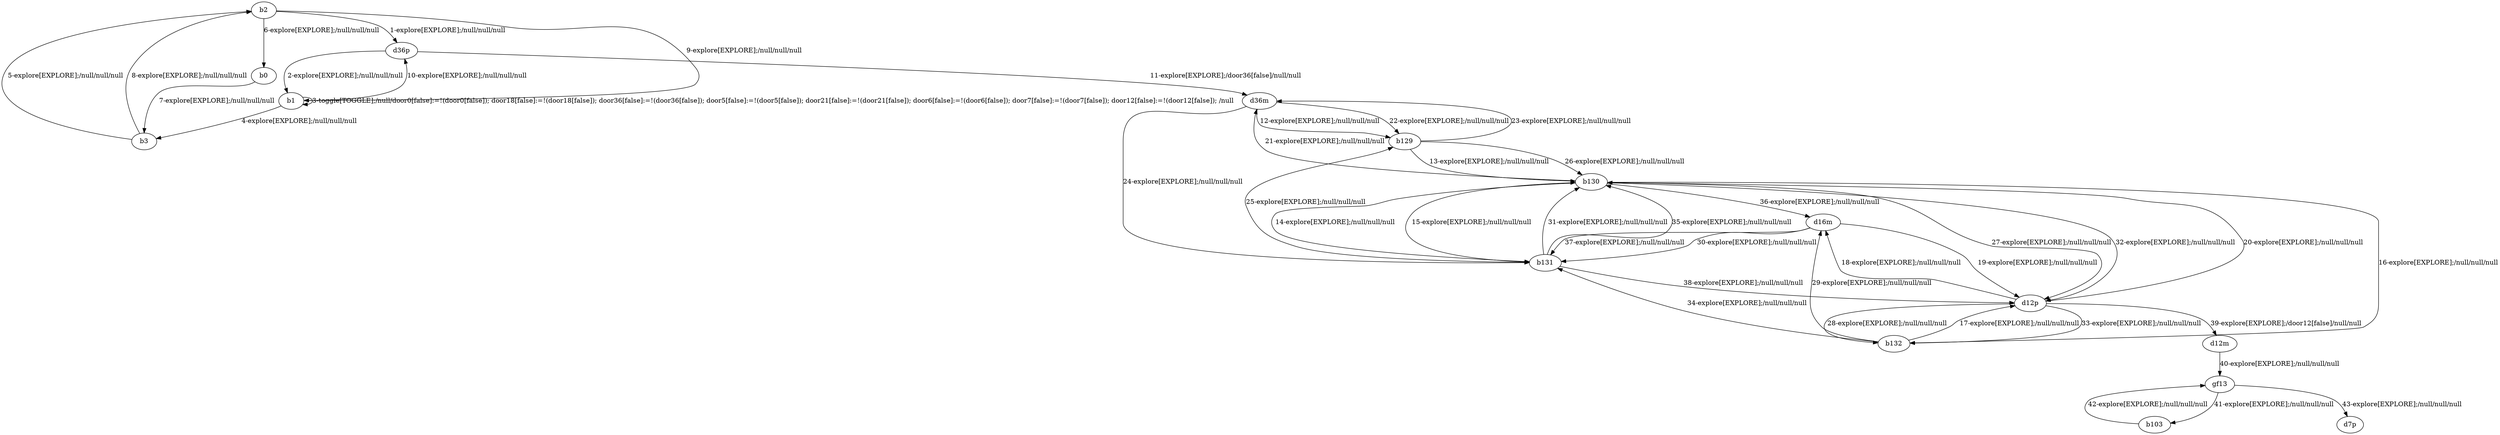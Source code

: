 # Total number of goals covered by this test: 4
# b129 --> d36m
# gf13 --> b103
# d12p --> b132
# d12p --> b130

digraph g {
"b2" -> "d36p" [label = "1-explore[EXPLORE];/null/null/null"];
"d36p" -> "b1" [label = "2-explore[EXPLORE];/null/null/null"];
"b1" -> "b1" [label = "3-toggle[TOGGLE];/null/door0[false]:=!(door0[false]); door18[false]:=!(door18[false]); door36[false]:=!(door36[false]); door5[false]:=!(door5[false]); door21[false]:=!(door21[false]); door6[false]:=!(door6[false]); door7[false]:=!(door7[false]); door12[false]:=!(door12[false]); /null"];
"b1" -> "b3" [label = "4-explore[EXPLORE];/null/null/null"];
"b3" -> "b2" [label = "5-explore[EXPLORE];/null/null/null"];
"b2" -> "b0" [label = "6-explore[EXPLORE];/null/null/null"];
"b0" -> "b3" [label = "7-explore[EXPLORE];/null/null/null"];
"b3" -> "b2" [label = "8-explore[EXPLORE];/null/null/null"];
"b2" -> "b1" [label = "9-explore[EXPLORE];/null/null/null"];
"b1" -> "d36p" [label = "10-explore[EXPLORE];/null/null/null"];
"d36p" -> "d36m" [label = "11-explore[EXPLORE];/door36[false]/null/null"];
"d36m" -> "b129" [label = "12-explore[EXPLORE];/null/null/null"];
"b129" -> "b130" [label = "13-explore[EXPLORE];/null/null/null"];
"b130" -> "b131" [label = "14-explore[EXPLORE];/null/null/null"];
"b131" -> "b130" [label = "15-explore[EXPLORE];/null/null/null"];
"b130" -> "b132" [label = "16-explore[EXPLORE];/null/null/null"];
"b132" -> "d12p" [label = "17-explore[EXPLORE];/null/null/null"];
"d12p" -> "d16m" [label = "18-explore[EXPLORE];/null/null/null"];
"d16m" -> "d12p" [label = "19-explore[EXPLORE];/null/null/null"];
"d12p" -> "b130" [label = "20-explore[EXPLORE];/null/null/null"];
"b130" -> "d36m" [label = "21-explore[EXPLORE];/null/null/null"];
"d36m" -> "b129" [label = "22-explore[EXPLORE];/null/null/null"];
"b129" -> "d36m" [label = "23-explore[EXPLORE];/null/null/null"];
"d36m" -> "b131" [label = "24-explore[EXPLORE];/null/null/null"];
"b131" -> "b129" [label = "25-explore[EXPLORE];/null/null/null"];
"b129" -> "b130" [label = "26-explore[EXPLORE];/null/null/null"];
"b130" -> "d12p" [label = "27-explore[EXPLORE];/null/null/null"];
"d12p" -> "b132" [label = "28-explore[EXPLORE];/null/null/null"];
"b132" -> "d16m" [label = "29-explore[EXPLORE];/null/null/null"];
"d16m" -> "b131" [label = "30-explore[EXPLORE];/null/null/null"];
"b131" -> "b130" [label = "31-explore[EXPLORE];/null/null/null"];
"b130" -> "d12p" [label = "32-explore[EXPLORE];/null/null/null"];
"d12p" -> "b132" [label = "33-explore[EXPLORE];/null/null/null"];
"b132" -> "b131" [label = "34-explore[EXPLORE];/null/null/null"];
"b131" -> "b130" [label = "35-explore[EXPLORE];/null/null/null"];
"b130" -> "d16m" [label = "36-explore[EXPLORE];/null/null/null"];
"d16m" -> "b131" [label = "37-explore[EXPLORE];/null/null/null"];
"b131" -> "d12p" [label = "38-explore[EXPLORE];/null/null/null"];
"d12p" -> "d12m" [label = "39-explore[EXPLORE];/door12[false]/null/null"];
"d12m" -> "gf13" [label = "40-explore[EXPLORE];/null/null/null"];
"gf13" -> "b103" [label = "41-explore[EXPLORE];/null/null/null"];
"b103" -> "gf13" [label = "42-explore[EXPLORE];/null/null/null"];
"gf13" -> "d7p" [label = "43-explore[EXPLORE];/null/null/null"];
}